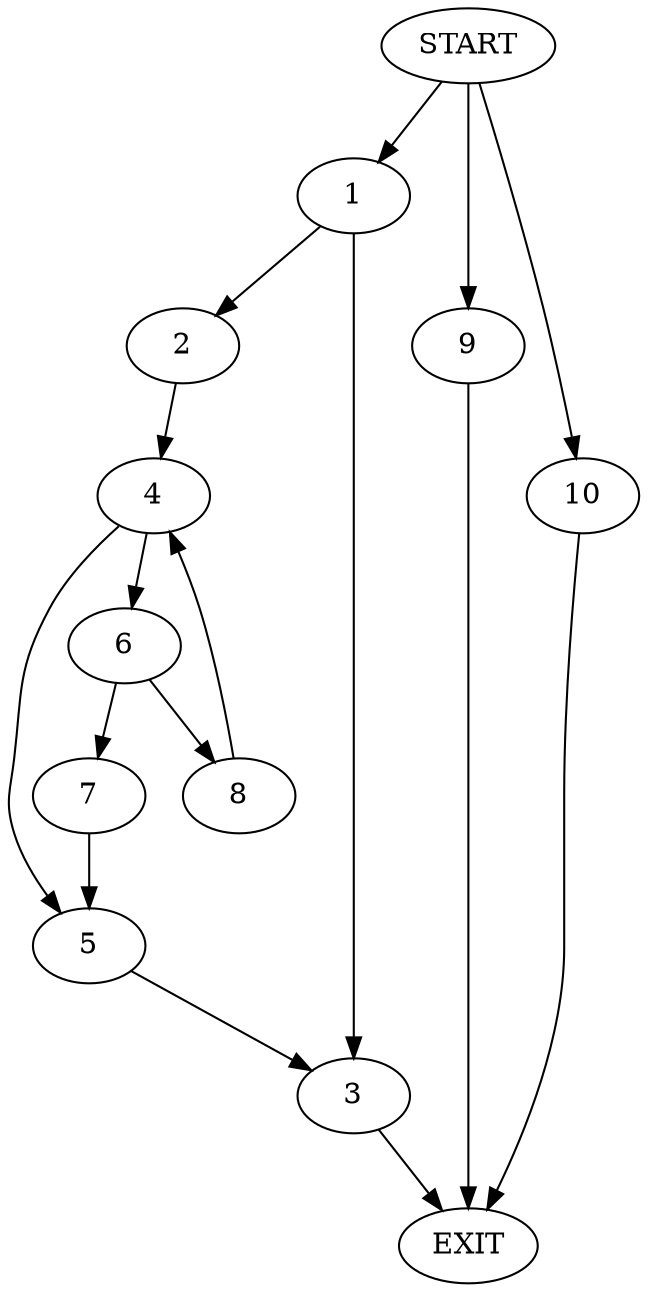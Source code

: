 digraph {
0 [label="START"]
11 [label="EXIT"]
0 -> 1
1 -> 2
1 -> 3
3 -> 11
2 -> 4
4 -> 5
4 -> 6
5 -> 3
6 -> 7
6 -> 8
8 -> 4
7 -> 5
0 -> 9
9 -> 11
0 -> 10
10 -> 11
}
